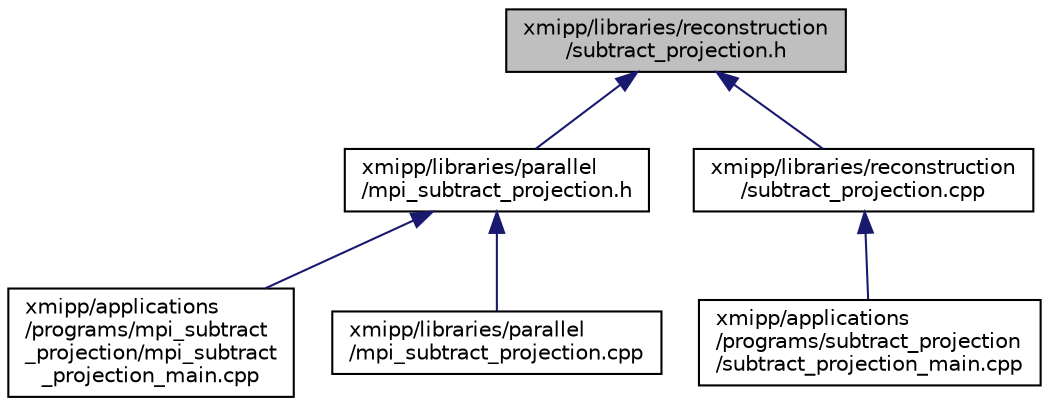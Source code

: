 digraph "xmipp/libraries/reconstruction/subtract_projection.h"
{
  edge [fontname="Helvetica",fontsize="10",labelfontname="Helvetica",labelfontsize="10"];
  node [fontname="Helvetica",fontsize="10",shape=record];
  Node98 [label="xmipp/libraries/reconstruction\l/subtract_projection.h",height=0.2,width=0.4,color="black", fillcolor="grey75", style="filled", fontcolor="black"];
  Node98 -> Node99 [dir="back",color="midnightblue",fontsize="10",style="solid",fontname="Helvetica"];
  Node99 [label="xmipp/libraries/parallel\l/mpi_subtract_projection.h",height=0.2,width=0.4,color="black", fillcolor="white", style="filled",URL="$mpi__subtract__projection_8h.html"];
  Node99 -> Node100 [dir="back",color="midnightblue",fontsize="10",style="solid",fontname="Helvetica"];
  Node100 [label="xmipp/applications\l/programs/mpi_subtract\l_projection/mpi_subtract\l_projection_main.cpp",height=0.2,width=0.4,color="black", fillcolor="white", style="filled",URL="$mpi__subtract__projection__main_8cpp.html"];
  Node99 -> Node101 [dir="back",color="midnightblue",fontsize="10",style="solid",fontname="Helvetica"];
  Node101 [label="xmipp/libraries/parallel\l/mpi_subtract_projection.cpp",height=0.2,width=0.4,color="black", fillcolor="white", style="filled",URL="$mpi__subtract__projection_8cpp.html"];
  Node98 -> Node102 [dir="back",color="midnightblue",fontsize="10",style="solid",fontname="Helvetica"];
  Node102 [label="xmipp/libraries/reconstruction\l/subtract_projection.cpp",height=0.2,width=0.4,color="black", fillcolor="white", style="filled",URL="$subtract__projection_8cpp.html"];
  Node102 -> Node103 [dir="back",color="midnightblue",fontsize="10",style="solid",fontname="Helvetica"];
  Node103 [label="xmipp/applications\l/programs/subtract_projection\l/subtract_projection_main.cpp",height=0.2,width=0.4,color="black", fillcolor="white", style="filled",URL="$subtract__projection__main_8cpp.html"];
}

